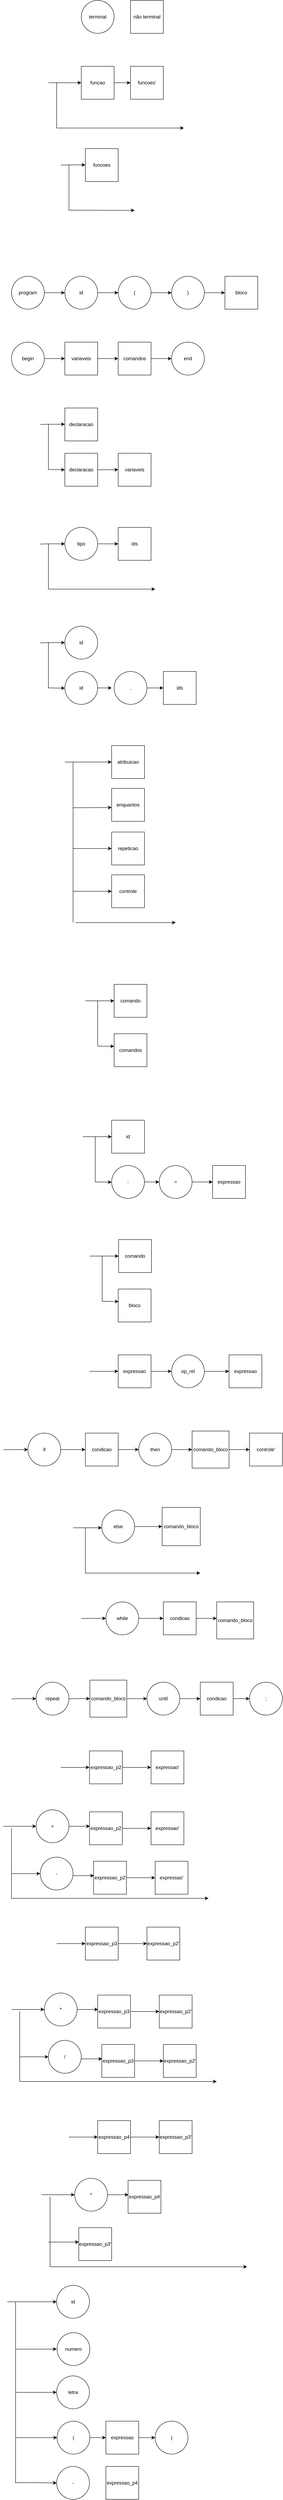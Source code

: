 <mxfile version="22.0.8" type="google">
  <diagram name="Page-1" id="uNzQ87DJWToN2N2YwW9R">
    <mxGraphModel grid="1" page="1" gridSize="10" guides="1" tooltips="1" connect="1" arrows="1" fold="1" pageScale="1" pageWidth="827" pageHeight="1169" math="0" shadow="0">
      <root>
        <mxCell id="0" />
        <mxCell id="1" parent="0" />
        <mxCell id="LjTkNdP1hN30SCUyjsGu-1" value="terminal" style="ellipse;whiteSpace=wrap;html=1;aspect=fixed;" vertex="1" parent="1">
          <mxGeometry x="260" y="-160" width="80" height="80" as="geometry" />
        </mxCell>
        <mxCell id="LjTkNdP1hN30SCUyjsGu-2" value="não terminal" style="whiteSpace=wrap;html=1;aspect=fixed;" vertex="1" parent="1">
          <mxGeometry x="380" y="-160" width="80" height="80" as="geometry" />
        </mxCell>
        <mxCell id="LjTkNdP1hN30SCUyjsGu-8" style="edgeStyle=orthogonalEdgeStyle;rounded=0;orthogonalLoop=1;jettySize=auto;html=1;" edge="1" parent="1" source="LjTkNdP1hN30SCUyjsGu-3" target="LjTkNdP1hN30SCUyjsGu-4">
          <mxGeometry relative="1" as="geometry" />
        </mxCell>
        <mxCell id="LjTkNdP1hN30SCUyjsGu-3" value="program" style="ellipse;whiteSpace=wrap;html=1;aspect=fixed;" vertex="1" parent="1">
          <mxGeometry x="90" y="510" width="80" height="80" as="geometry" />
        </mxCell>
        <mxCell id="LjTkNdP1hN30SCUyjsGu-9" style="edgeStyle=orthogonalEdgeStyle;rounded=0;orthogonalLoop=1;jettySize=auto;html=1;entryX=0;entryY=0.5;entryDx=0;entryDy=0;" edge="1" parent="1" source="LjTkNdP1hN30SCUyjsGu-4" target="LjTkNdP1hN30SCUyjsGu-5">
          <mxGeometry relative="1" as="geometry" />
        </mxCell>
        <mxCell id="LjTkNdP1hN30SCUyjsGu-4" value="id" style="ellipse;whiteSpace=wrap;html=1;aspect=fixed;" vertex="1" parent="1">
          <mxGeometry x="220" y="510" width="80" height="80" as="geometry" />
        </mxCell>
        <mxCell id="LjTkNdP1hN30SCUyjsGu-10" style="edgeStyle=orthogonalEdgeStyle;rounded=0;orthogonalLoop=1;jettySize=auto;html=1;entryX=0;entryY=0.5;entryDx=0;entryDy=0;" edge="1" parent="1" source="LjTkNdP1hN30SCUyjsGu-5" target="LjTkNdP1hN30SCUyjsGu-6">
          <mxGeometry relative="1" as="geometry" />
        </mxCell>
        <mxCell id="LjTkNdP1hN30SCUyjsGu-5" value="(" style="ellipse;whiteSpace=wrap;html=1;aspect=fixed;" vertex="1" parent="1">
          <mxGeometry x="350" y="510" width="80" height="80" as="geometry" />
        </mxCell>
        <mxCell id="LjTkNdP1hN30SCUyjsGu-11" style="edgeStyle=orthogonalEdgeStyle;rounded=0;orthogonalLoop=1;jettySize=auto;html=1;entryX=0;entryY=0.5;entryDx=0;entryDy=0;" edge="1" parent="1" source="LjTkNdP1hN30SCUyjsGu-6" target="LjTkNdP1hN30SCUyjsGu-7">
          <mxGeometry relative="1" as="geometry" />
        </mxCell>
        <mxCell id="LjTkNdP1hN30SCUyjsGu-6" value=")" style="ellipse;whiteSpace=wrap;html=1;aspect=fixed;" vertex="1" parent="1">
          <mxGeometry x="480" y="510" width="80" height="80" as="geometry" />
        </mxCell>
        <mxCell id="LjTkNdP1hN30SCUyjsGu-7" value="bloco" style="whiteSpace=wrap;html=1;aspect=fixed;" vertex="1" parent="1">
          <mxGeometry x="610" y="510" width="80" height="80" as="geometry" />
        </mxCell>
        <mxCell id="LjTkNdP1hN30SCUyjsGu-26" style="edgeStyle=orthogonalEdgeStyle;rounded=0;orthogonalLoop=1;jettySize=auto;html=1;entryX=0;entryY=0.5;entryDx=0;entryDy=0;" edge="1" parent="1" source="LjTkNdP1hN30SCUyjsGu-22" target="LjTkNdP1hN30SCUyjsGu-23">
          <mxGeometry relative="1" as="geometry" />
        </mxCell>
        <mxCell id="LjTkNdP1hN30SCUyjsGu-22" value="funcao" style="whiteSpace=wrap;html=1;aspect=fixed;" vertex="1" parent="1">
          <mxGeometry x="260" width="80" height="80" as="geometry" />
        </mxCell>
        <mxCell id="LjTkNdP1hN30SCUyjsGu-23" value="funcoes&#39;" style="whiteSpace=wrap;html=1;aspect=fixed;" vertex="1" parent="1">
          <mxGeometry x="380" width="80" height="80" as="geometry" />
        </mxCell>
        <mxCell id="LjTkNdP1hN30SCUyjsGu-25" value="" style="endArrow=classic;html=1;rounded=0;entryX=0;entryY=0.5;entryDx=0;entryDy=0;" edge="1" parent="1" target="LjTkNdP1hN30SCUyjsGu-22">
          <mxGeometry width="50" height="50" relative="1" as="geometry">
            <mxPoint x="180" y="40" as="sourcePoint" />
            <mxPoint x="190" y="20" as="targetPoint" />
          </mxGeometry>
        </mxCell>
        <mxCell id="LjTkNdP1hN30SCUyjsGu-29" value="" style="endArrow=classic;html=1;rounded=0;" edge="1" parent="1">
          <mxGeometry width="50" height="50" relative="1" as="geometry">
            <mxPoint x="200" y="150" as="sourcePoint" />
            <mxPoint x="510" y="150" as="targetPoint" />
          </mxGeometry>
        </mxCell>
        <mxCell id="LjTkNdP1hN30SCUyjsGu-30" value="" style="endArrow=none;html=1;rounded=0;" edge="1" parent="1">
          <mxGeometry width="50" height="50" relative="1" as="geometry">
            <mxPoint x="200" y="150" as="sourcePoint" />
            <mxPoint x="200" y="40" as="targetPoint" />
          </mxGeometry>
        </mxCell>
        <mxCell id="LjTkNdP1hN30SCUyjsGu-36" style="edgeStyle=orthogonalEdgeStyle;rounded=0;orthogonalLoop=1;jettySize=auto;html=1;" edge="1" parent="1" source="LjTkNdP1hN30SCUyjsGu-32" target="LjTkNdP1hN30SCUyjsGu-33">
          <mxGeometry relative="1" as="geometry" />
        </mxCell>
        <mxCell id="LjTkNdP1hN30SCUyjsGu-32" value="begin" style="ellipse;whiteSpace=wrap;html=1;aspect=fixed;" vertex="1" parent="1">
          <mxGeometry x="90" y="670" width="80" height="80" as="geometry" />
        </mxCell>
        <mxCell id="LjTkNdP1hN30SCUyjsGu-37" style="edgeStyle=orthogonalEdgeStyle;rounded=0;orthogonalLoop=1;jettySize=auto;html=1;" edge="1" parent="1" source="LjTkNdP1hN30SCUyjsGu-33" target="LjTkNdP1hN30SCUyjsGu-34">
          <mxGeometry relative="1" as="geometry" />
        </mxCell>
        <mxCell id="LjTkNdP1hN30SCUyjsGu-33" value="variaveis" style="whiteSpace=wrap;html=1;aspect=fixed;" vertex="1" parent="1">
          <mxGeometry x="220" y="670" width="80" height="80" as="geometry" />
        </mxCell>
        <mxCell id="LjTkNdP1hN30SCUyjsGu-38" style="edgeStyle=orthogonalEdgeStyle;rounded=0;orthogonalLoop=1;jettySize=auto;html=1;entryX=0;entryY=0.5;entryDx=0;entryDy=0;" edge="1" parent="1" source="LjTkNdP1hN30SCUyjsGu-34" target="LjTkNdP1hN30SCUyjsGu-35">
          <mxGeometry relative="1" as="geometry" />
        </mxCell>
        <mxCell id="LjTkNdP1hN30SCUyjsGu-34" value="comandos" style="whiteSpace=wrap;html=1;aspect=fixed;" vertex="1" parent="1">
          <mxGeometry x="350" y="670" width="80" height="80" as="geometry" />
        </mxCell>
        <mxCell id="LjTkNdP1hN30SCUyjsGu-35" value="end" style="ellipse;whiteSpace=wrap;html=1;aspect=fixed;" vertex="1" parent="1">
          <mxGeometry x="480" y="670" width="80" height="80" as="geometry" />
        </mxCell>
        <mxCell id="LjTkNdP1hN30SCUyjsGu-39" value="declaracao" style="whiteSpace=wrap;html=1;aspect=fixed;" vertex="1" parent="1">
          <mxGeometry x="220" y="830" width="80" height="80" as="geometry" />
        </mxCell>
        <mxCell id="LjTkNdP1hN30SCUyjsGu-43" style="edgeStyle=orthogonalEdgeStyle;rounded=0;orthogonalLoop=1;jettySize=auto;html=1;" edge="1" parent="1" source="LjTkNdP1hN30SCUyjsGu-40" target="LjTkNdP1hN30SCUyjsGu-41">
          <mxGeometry relative="1" as="geometry" />
        </mxCell>
        <mxCell id="LjTkNdP1hN30SCUyjsGu-40" value="declaracao" style="whiteSpace=wrap;html=1;aspect=fixed;" vertex="1" parent="1">
          <mxGeometry x="220" y="940" width="80" height="80" as="geometry" />
        </mxCell>
        <mxCell id="LjTkNdP1hN30SCUyjsGu-41" value="variaveis" style="whiteSpace=wrap;html=1;aspect=fixed;" vertex="1" parent="1">
          <mxGeometry x="350" y="940" width="80" height="80" as="geometry" />
        </mxCell>
        <mxCell id="LjTkNdP1hN30SCUyjsGu-42" value="" style="endArrow=classic;html=1;rounded=0;entryX=0;entryY=0.5;entryDx=0;entryDy=0;" edge="1" parent="1">
          <mxGeometry width="50" height="50" relative="1" as="geometry">
            <mxPoint x="160" y="870" as="sourcePoint" />
            <mxPoint x="220" y="869.5" as="targetPoint" />
            <Array as="points">
              <mxPoint x="180" y="869.5" />
            </Array>
          </mxGeometry>
        </mxCell>
        <mxCell id="LjTkNdP1hN30SCUyjsGu-44" value="" style="endArrow=none;html=1;rounded=0;" edge="1" parent="1">
          <mxGeometry width="50" height="50" relative="1" as="geometry">
            <mxPoint x="180" y="980" as="sourcePoint" />
            <mxPoint x="180" y="870" as="targetPoint" />
          </mxGeometry>
        </mxCell>
        <mxCell id="LjTkNdP1hN30SCUyjsGu-45" value="" style="endArrow=classic;html=1;rounded=0;" edge="1" parent="1">
          <mxGeometry width="50" height="50" relative="1" as="geometry">
            <mxPoint x="180" y="979.5" as="sourcePoint" />
            <mxPoint x="220" y="980" as="targetPoint" />
          </mxGeometry>
        </mxCell>
        <mxCell id="LjTkNdP1hN30SCUyjsGu-49" style="edgeStyle=orthogonalEdgeStyle;rounded=0;orthogonalLoop=1;jettySize=auto;html=1;" edge="1" parent="1" source="LjTkNdP1hN30SCUyjsGu-46" target="LjTkNdP1hN30SCUyjsGu-48">
          <mxGeometry relative="1" as="geometry" />
        </mxCell>
        <mxCell id="LjTkNdP1hN30SCUyjsGu-46" value="tipo" style="ellipse;whiteSpace=wrap;html=1;aspect=fixed;" vertex="1" parent="1">
          <mxGeometry x="220" y="1120" width="80" height="80" as="geometry" />
        </mxCell>
        <mxCell id="LjTkNdP1hN30SCUyjsGu-48" value="ids" style="whiteSpace=wrap;html=1;aspect=fixed;" vertex="1" parent="1">
          <mxGeometry x="350" y="1120" width="80" height="80" as="geometry" />
        </mxCell>
        <mxCell id="LjTkNdP1hN30SCUyjsGu-50" value="" style="endArrow=classic;html=1;rounded=0;entryX=0;entryY=0.5;entryDx=0;entryDy=0;" edge="1" parent="1">
          <mxGeometry width="50" height="50" relative="1" as="geometry">
            <mxPoint x="160" y="1160.5" as="sourcePoint" />
            <mxPoint x="220" y="1160" as="targetPoint" />
            <Array as="points">
              <mxPoint x="180" y="1160" />
            </Array>
          </mxGeometry>
        </mxCell>
        <mxCell id="LjTkNdP1hN30SCUyjsGu-51" value="" style="endArrow=none;html=1;rounded=0;" edge="1" parent="1">
          <mxGeometry width="50" height="50" relative="1" as="geometry">
            <mxPoint x="180" y="1270.5" as="sourcePoint" />
            <mxPoint x="180" y="1160.5" as="targetPoint" />
          </mxGeometry>
        </mxCell>
        <mxCell id="LjTkNdP1hN30SCUyjsGu-52" value="" style="endArrow=classic;html=1;rounded=0;" edge="1" parent="1">
          <mxGeometry width="50" height="50" relative="1" as="geometry">
            <mxPoint x="180" y="1270" as="sourcePoint" />
            <mxPoint x="440" y="1270" as="targetPoint" />
          </mxGeometry>
        </mxCell>
        <mxCell id="LjTkNdP1hN30SCUyjsGu-53" value="id" style="ellipse;whiteSpace=wrap;html=1;aspect=fixed;" vertex="1" parent="1">
          <mxGeometry x="220" y="1360" width="80" height="80" as="geometry" />
        </mxCell>
        <mxCell id="LjTkNdP1hN30SCUyjsGu-59" style="edgeStyle=orthogonalEdgeStyle;rounded=0;orthogonalLoop=1;jettySize=auto;html=1;" edge="1" parent="1" source="LjTkNdP1hN30SCUyjsGu-54">
          <mxGeometry relative="1" as="geometry">
            <mxPoint x="334" y="1510" as="targetPoint" />
          </mxGeometry>
        </mxCell>
        <mxCell id="LjTkNdP1hN30SCUyjsGu-54" value="id" style="ellipse;whiteSpace=wrap;html=1;aspect=fixed;" vertex="1" parent="1">
          <mxGeometry x="220" y="1470" width="80" height="80" as="geometry" />
        </mxCell>
        <mxCell id="LjTkNdP1hN30SCUyjsGu-56" value="" style="endArrow=classic;html=1;rounded=0;entryX=0;entryY=0.5;entryDx=0;entryDy=0;" edge="1" parent="1">
          <mxGeometry width="50" height="50" relative="1" as="geometry">
            <mxPoint x="160" y="1400.5" as="sourcePoint" />
            <mxPoint x="220" y="1400" as="targetPoint" />
            <Array as="points">
              <mxPoint x="180" y="1400" />
            </Array>
          </mxGeometry>
        </mxCell>
        <mxCell id="LjTkNdP1hN30SCUyjsGu-57" value="" style="endArrow=none;html=1;rounded=0;" edge="1" parent="1">
          <mxGeometry width="50" height="50" relative="1" as="geometry">
            <mxPoint x="180" y="1510.5" as="sourcePoint" />
            <mxPoint x="180" y="1400.5" as="targetPoint" />
          </mxGeometry>
        </mxCell>
        <mxCell id="LjTkNdP1hN30SCUyjsGu-58" value="" style="endArrow=classic;html=1;rounded=0;" edge="1" parent="1">
          <mxGeometry width="50" height="50" relative="1" as="geometry">
            <mxPoint x="180" y="1510" as="sourcePoint" />
            <mxPoint x="220" y="1510.5" as="targetPoint" />
          </mxGeometry>
        </mxCell>
        <mxCell id="LjTkNdP1hN30SCUyjsGu-60" value="atribuicao" style="whiteSpace=wrap;html=1;aspect=fixed;" vertex="1" parent="1">
          <mxGeometry x="334" y="1650" width="80" height="80" as="geometry" />
        </mxCell>
        <mxCell id="LjTkNdP1hN30SCUyjsGu-61" value="enquantos" style="whiteSpace=wrap;html=1;aspect=fixed;" vertex="1" parent="1">
          <mxGeometry x="334" y="1754" width="80" height="80" as="geometry" />
        </mxCell>
        <mxCell id="LjTkNdP1hN30SCUyjsGu-62" value="repeticao" style="whiteSpace=wrap;html=1;aspect=fixed;" vertex="1" parent="1">
          <mxGeometry x="334" y="1860" width="80" height="80" as="geometry" />
        </mxCell>
        <mxCell id="LjTkNdP1hN30SCUyjsGu-63" value="controle" style="whiteSpace=wrap;html=1;aspect=fixed;" vertex="1" parent="1">
          <mxGeometry x="334" y="1964" width="80" height="80" as="geometry" />
        </mxCell>
        <mxCell id="LjTkNdP1hN30SCUyjsGu-65" value="ids" style="whiteSpace=wrap;html=1;aspect=fixed;" vertex="1" parent="1">
          <mxGeometry x="460" y="1470" width="80" height="80" as="geometry" />
        </mxCell>
        <mxCell id="LjTkNdP1hN30SCUyjsGu-67" style="edgeStyle=orthogonalEdgeStyle;rounded=0;orthogonalLoop=1;jettySize=auto;html=1;" edge="1" parent="1" source="LjTkNdP1hN30SCUyjsGu-66" target="LjTkNdP1hN30SCUyjsGu-65">
          <mxGeometry relative="1" as="geometry" />
        </mxCell>
        <mxCell id="LjTkNdP1hN30SCUyjsGu-66" value="," style="ellipse;whiteSpace=wrap;html=1;aspect=fixed;" vertex="1" parent="1">
          <mxGeometry x="340" y="1470" width="80" height="80" as="geometry" />
        </mxCell>
        <mxCell id="LjTkNdP1hN30SCUyjsGu-71" value="" style="endArrow=classic;html=1;rounded=0;entryX=0;entryY=0.5;entryDx=0;entryDy=0;" edge="1" parent="1">
          <mxGeometry width="50" height="50" relative="1" as="geometry">
            <mxPoint x="220" y="1690" as="sourcePoint" />
            <mxPoint x="334" y="1690" as="targetPoint" />
            <Array as="points">
              <mxPoint x="294" y="1690" />
            </Array>
          </mxGeometry>
        </mxCell>
        <mxCell id="LjTkNdP1hN30SCUyjsGu-73" value="" style="endArrow=classic;html=1;rounded=0;" edge="1" parent="1">
          <mxGeometry width="50" height="50" relative="1" as="geometry">
            <mxPoint x="240" y="1801" as="sourcePoint" />
            <mxPoint x="334" y="1800.5" as="targetPoint" />
          </mxGeometry>
        </mxCell>
        <mxCell id="LjTkNdP1hN30SCUyjsGu-75" value="" style="endArrow=none;html=1;rounded=0;" edge="1" parent="1">
          <mxGeometry width="50" height="50" relative="1" as="geometry">
            <mxPoint x="240" y="2080" as="sourcePoint" />
            <mxPoint x="240" y="1690" as="targetPoint" />
          </mxGeometry>
        </mxCell>
        <mxCell id="LjTkNdP1hN30SCUyjsGu-77" value="" style="endArrow=classic;html=1;rounded=0;entryX=0;entryY=0.5;entryDx=0;entryDy=0;" edge="1" parent="1" target="LjTkNdP1hN30SCUyjsGu-62">
          <mxGeometry width="50" height="50" relative="1" as="geometry">
            <mxPoint x="240" y="1900" as="sourcePoint" />
            <mxPoint x="320" y="1900" as="targetPoint" />
          </mxGeometry>
        </mxCell>
        <mxCell id="LjTkNdP1hN30SCUyjsGu-78" value="" style="endArrow=classic;html=1;rounded=0;entryX=0;entryY=0.5;entryDx=0;entryDy=0;" edge="1" parent="1" target="LjTkNdP1hN30SCUyjsGu-63">
          <mxGeometry width="50" height="50" relative="1" as="geometry">
            <mxPoint x="240" y="2004" as="sourcePoint" />
            <mxPoint x="314" y="2000.5" as="targetPoint" />
          </mxGeometry>
        </mxCell>
        <mxCell id="LjTkNdP1hN30SCUyjsGu-79" value="" style="endArrow=classic;html=1;rounded=0;" edge="1" parent="1">
          <mxGeometry width="50" height="50" relative="1" as="geometry">
            <mxPoint x="246" y="2080" as="sourcePoint" />
            <mxPoint x="490" y="2080" as="targetPoint" />
          </mxGeometry>
        </mxCell>
        <mxCell id="LjTkNdP1hN30SCUyjsGu-80" value="comando" style="whiteSpace=wrap;html=1;aspect=fixed;" vertex="1" parent="1">
          <mxGeometry x="340" y="2230" width="80" height="80" as="geometry" />
        </mxCell>
        <mxCell id="LjTkNdP1hN30SCUyjsGu-81" value="comandos" style="whiteSpace=wrap;html=1;aspect=fixed;" vertex="1" parent="1">
          <mxGeometry x="340" y="2350" width="80" height="80" as="geometry" />
        </mxCell>
        <mxCell id="LjTkNdP1hN30SCUyjsGu-85" value="" style="endArrow=classic;html=1;rounded=0;entryX=0;entryY=0.5;entryDx=0;entryDy=0;" edge="1" parent="1">
          <mxGeometry width="50" height="50" relative="1" as="geometry">
            <mxPoint x="270" y="2270" as="sourcePoint" />
            <mxPoint x="340" y="2270" as="targetPoint" />
            <Array as="points">
              <mxPoint x="300" y="2270" />
            </Array>
          </mxGeometry>
        </mxCell>
        <mxCell id="LjTkNdP1hN30SCUyjsGu-86" value="" style="endArrow=none;html=1;rounded=0;" edge="1" parent="1">
          <mxGeometry width="50" height="50" relative="1" as="geometry">
            <mxPoint x="300" y="2380.5" as="sourcePoint" />
            <mxPoint x="300" y="2270.5" as="targetPoint" />
          </mxGeometry>
        </mxCell>
        <mxCell id="LjTkNdP1hN30SCUyjsGu-87" value="" style="endArrow=classic;html=1;rounded=0;" edge="1" parent="1">
          <mxGeometry width="50" height="50" relative="1" as="geometry">
            <mxPoint x="300" y="2380" as="sourcePoint" />
            <mxPoint x="340" y="2380.5" as="targetPoint" />
          </mxGeometry>
        </mxCell>
        <mxCell id="LjTkNdP1hN30SCUyjsGu-88" value="id" style="whiteSpace=wrap;html=1;aspect=fixed;" vertex="1" parent="1">
          <mxGeometry x="334" y="2560" width="80" height="80" as="geometry" />
        </mxCell>
        <mxCell id="LjTkNdP1hN30SCUyjsGu-90" value="" style="endArrow=classic;html=1;rounded=0;entryX=0;entryY=0.5;entryDx=0;entryDy=0;" edge="1" parent="1">
          <mxGeometry width="50" height="50" relative="1" as="geometry">
            <mxPoint x="264" y="2600" as="sourcePoint" />
            <mxPoint x="334" y="2600" as="targetPoint" />
            <Array as="points">
              <mxPoint x="294" y="2600" />
            </Array>
          </mxGeometry>
        </mxCell>
        <mxCell id="LjTkNdP1hN30SCUyjsGu-91" value="" style="endArrow=none;html=1;rounded=0;" edge="1" parent="1">
          <mxGeometry width="50" height="50" relative="1" as="geometry">
            <mxPoint x="294" y="2710.5" as="sourcePoint" />
            <mxPoint x="294" y="2600.5" as="targetPoint" />
          </mxGeometry>
        </mxCell>
        <mxCell id="LjTkNdP1hN30SCUyjsGu-92" value="" style="endArrow=classic;html=1;rounded=0;" edge="1" parent="1">
          <mxGeometry width="50" height="50" relative="1" as="geometry">
            <mxPoint x="294" y="2710" as="sourcePoint" />
            <mxPoint x="334" y="2710.5" as="targetPoint" />
          </mxGeometry>
        </mxCell>
        <mxCell id="LjTkNdP1hN30SCUyjsGu-95" style="edgeStyle=orthogonalEdgeStyle;rounded=0;orthogonalLoop=1;jettySize=auto;html=1;" edge="1" parent="1" source="LjTkNdP1hN30SCUyjsGu-93" target="LjTkNdP1hN30SCUyjsGu-94">
          <mxGeometry relative="1" as="geometry" />
        </mxCell>
        <mxCell id="LjTkNdP1hN30SCUyjsGu-93" value=":" style="ellipse;whiteSpace=wrap;html=1;aspect=fixed;" vertex="1" parent="1">
          <mxGeometry x="334" y="2670" width="80" height="80" as="geometry" />
        </mxCell>
        <mxCell id="LjTkNdP1hN30SCUyjsGu-97" style="edgeStyle=orthogonalEdgeStyle;rounded=0;orthogonalLoop=1;jettySize=auto;html=1;entryX=0;entryY=0.5;entryDx=0;entryDy=0;" edge="1" parent="1" source="LjTkNdP1hN30SCUyjsGu-94" target="LjTkNdP1hN30SCUyjsGu-96">
          <mxGeometry relative="1" as="geometry" />
        </mxCell>
        <mxCell id="LjTkNdP1hN30SCUyjsGu-94" value="=" style="ellipse;whiteSpace=wrap;html=1;aspect=fixed;" vertex="1" parent="1">
          <mxGeometry x="450" y="2670" width="80" height="80" as="geometry" />
        </mxCell>
        <mxCell id="LjTkNdP1hN30SCUyjsGu-96" value="expressao" style="whiteSpace=wrap;html=1;aspect=fixed;" vertex="1" parent="1">
          <mxGeometry x="580" y="2670" width="80" height="80" as="geometry" />
        </mxCell>
        <mxCell id="LjTkNdP1hN30SCUyjsGu-98" value="comando" style="whiteSpace=wrap;html=1;aspect=fixed;" vertex="1" parent="1">
          <mxGeometry x="351" y="2850" width="80" height="80" as="geometry" />
        </mxCell>
        <mxCell id="LjTkNdP1hN30SCUyjsGu-99" value="" style="endArrow=classic;html=1;rounded=0;entryX=0;entryY=0.5;entryDx=0;entryDy=0;" edge="1" parent="1">
          <mxGeometry width="50" height="50" relative="1" as="geometry">
            <mxPoint x="281" y="2890" as="sourcePoint" />
            <mxPoint x="351" y="2890" as="targetPoint" />
            <Array as="points">
              <mxPoint x="311" y="2890" />
            </Array>
          </mxGeometry>
        </mxCell>
        <mxCell id="LjTkNdP1hN30SCUyjsGu-100" value="" style="endArrow=none;html=1;rounded=0;" edge="1" parent="1">
          <mxGeometry width="50" height="50" relative="1" as="geometry">
            <mxPoint x="311" y="3000.5" as="sourcePoint" />
            <mxPoint x="311" y="2890.5" as="targetPoint" />
          </mxGeometry>
        </mxCell>
        <mxCell id="LjTkNdP1hN30SCUyjsGu-101" value="" style="endArrow=classic;html=1;rounded=0;" edge="1" parent="1">
          <mxGeometry width="50" height="50" relative="1" as="geometry">
            <mxPoint x="311" y="3000" as="sourcePoint" />
            <mxPoint x="351" y="3000.5" as="targetPoint" />
          </mxGeometry>
        </mxCell>
        <mxCell id="LjTkNdP1hN30SCUyjsGu-104" value="bloco" style="whiteSpace=wrap;html=1;aspect=fixed;" vertex="1" parent="1">
          <mxGeometry x="350" y="2970" width="80" height="80" as="geometry" />
        </mxCell>
        <mxCell id="LjTkNdP1hN30SCUyjsGu-109" style="edgeStyle=orthogonalEdgeStyle;rounded=0;orthogonalLoop=1;jettySize=auto;html=1;entryX=0;entryY=0.5;entryDx=0;entryDy=0;" edge="1" parent="1" source="LjTkNdP1hN30SCUyjsGu-106" target="LjTkNdP1hN30SCUyjsGu-108">
          <mxGeometry relative="1" as="geometry" />
        </mxCell>
        <mxCell id="LjTkNdP1hN30SCUyjsGu-106" value="expressao" style="whiteSpace=wrap;html=1;aspect=fixed;" vertex="1" parent="1">
          <mxGeometry x="350" y="3130" width="80" height="80" as="geometry" />
        </mxCell>
        <mxCell id="LjTkNdP1hN30SCUyjsGu-107" value="" style="endArrow=classic;html=1;rounded=0;entryX=0;entryY=0.5;entryDx=0;entryDy=0;" edge="1" parent="1">
          <mxGeometry width="50" height="50" relative="1" as="geometry">
            <mxPoint x="280" y="3170" as="sourcePoint" />
            <mxPoint x="350" y="3170" as="targetPoint" />
            <Array as="points">
              <mxPoint x="310" y="3170" />
            </Array>
          </mxGeometry>
        </mxCell>
        <mxCell id="LjTkNdP1hN30SCUyjsGu-111" style="edgeStyle=orthogonalEdgeStyle;rounded=0;orthogonalLoop=1;jettySize=auto;html=1;entryX=0;entryY=0.5;entryDx=0;entryDy=0;" edge="1" parent="1" source="LjTkNdP1hN30SCUyjsGu-108" target="LjTkNdP1hN30SCUyjsGu-110">
          <mxGeometry relative="1" as="geometry" />
        </mxCell>
        <mxCell id="LjTkNdP1hN30SCUyjsGu-108" value="op_rel" style="ellipse;whiteSpace=wrap;html=1;aspect=fixed;" vertex="1" parent="1">
          <mxGeometry x="480" y="3130" width="80" height="80" as="geometry" />
        </mxCell>
        <mxCell id="LjTkNdP1hN30SCUyjsGu-110" value="expressao" style="whiteSpace=wrap;html=1;aspect=fixed;" vertex="1" parent="1">
          <mxGeometry x="620" y="3130" width="80" height="80" as="geometry" />
        </mxCell>
        <mxCell id="LjTkNdP1hN30SCUyjsGu-115" style="edgeStyle=orthogonalEdgeStyle;rounded=0;orthogonalLoop=1;jettySize=auto;html=1;" edge="1" parent="1" source="LjTkNdP1hN30SCUyjsGu-112" target="LjTkNdP1hN30SCUyjsGu-114">
          <mxGeometry relative="1" as="geometry" />
        </mxCell>
        <mxCell id="LjTkNdP1hN30SCUyjsGu-112" value="if" style="ellipse;whiteSpace=wrap;html=1;aspect=fixed;" vertex="1" parent="1">
          <mxGeometry x="130" y="3320" width="80" height="80" as="geometry" />
        </mxCell>
        <mxCell id="LjTkNdP1hN30SCUyjsGu-113" value="" style="endArrow=classic;html=1;rounded=0;entryX=0;entryY=0.5;entryDx=0;entryDy=0;" edge="1" parent="1">
          <mxGeometry width="50" height="50" relative="1" as="geometry">
            <mxPoint x="70" y="3360.5" as="sourcePoint" />
            <mxPoint x="130" y="3360" as="targetPoint" />
            <Array as="points">
              <mxPoint x="90" y="3360" />
            </Array>
          </mxGeometry>
        </mxCell>
        <mxCell id="LjTkNdP1hN30SCUyjsGu-117" style="edgeStyle=orthogonalEdgeStyle;rounded=0;orthogonalLoop=1;jettySize=auto;html=1;entryX=0;entryY=0.5;entryDx=0;entryDy=0;" edge="1" parent="1" source="LjTkNdP1hN30SCUyjsGu-114" target="LjTkNdP1hN30SCUyjsGu-116">
          <mxGeometry relative="1" as="geometry" />
        </mxCell>
        <mxCell id="LjTkNdP1hN30SCUyjsGu-114" value="condicao" style="whiteSpace=wrap;html=1;aspect=fixed;" vertex="1" parent="1">
          <mxGeometry x="270" y="3320" width="80" height="80" as="geometry" />
        </mxCell>
        <mxCell id="LjTkNdP1hN30SCUyjsGu-128" style="edgeStyle=orthogonalEdgeStyle;rounded=0;orthogonalLoop=1;jettySize=auto;html=1;" edge="1" parent="1" source="LjTkNdP1hN30SCUyjsGu-116" target="LjTkNdP1hN30SCUyjsGu-124">
          <mxGeometry relative="1" as="geometry" />
        </mxCell>
        <mxCell id="LjTkNdP1hN30SCUyjsGu-116" value="then" style="ellipse;whiteSpace=wrap;html=1;aspect=fixed;" vertex="1" parent="1">
          <mxGeometry x="400" y="3320" width="80" height="80" as="geometry" />
        </mxCell>
        <mxCell id="LjTkNdP1hN30SCUyjsGu-129" style="edgeStyle=orthogonalEdgeStyle;rounded=0;orthogonalLoop=1;jettySize=auto;html=1;entryX=0;entryY=0.5;entryDx=0;entryDy=0;" edge="1" parent="1" source="LjTkNdP1hN30SCUyjsGu-124" target="LjTkNdP1hN30SCUyjsGu-126">
          <mxGeometry relative="1" as="geometry" />
        </mxCell>
        <mxCell id="LjTkNdP1hN30SCUyjsGu-124" value="comando_bloco" style="whiteSpace=wrap;html=1;aspect=fixed;" vertex="1" parent="1">
          <mxGeometry x="530" y="3315" width="90" height="90" as="geometry" />
        </mxCell>
        <mxCell id="LjTkNdP1hN30SCUyjsGu-126" value="controle&#39;" style="whiteSpace=wrap;html=1;aspect=fixed;" vertex="1" parent="1">
          <mxGeometry x="670" y="3320" width="80" height="80" as="geometry" />
        </mxCell>
        <mxCell id="LjTkNdP1hN30SCUyjsGu-133" style="edgeStyle=orthogonalEdgeStyle;rounded=0;orthogonalLoop=1;jettySize=auto;html=1;entryX=0;entryY=0.5;entryDx=0;entryDy=0;" edge="1" parent="1" source="LjTkNdP1hN30SCUyjsGu-130" target="LjTkNdP1hN30SCUyjsGu-132">
          <mxGeometry relative="1" as="geometry" />
        </mxCell>
        <mxCell id="LjTkNdP1hN30SCUyjsGu-130" value="else" style="ellipse;whiteSpace=wrap;html=1;aspect=fixed;" vertex="1" parent="1">
          <mxGeometry x="310" y="3507" width="80" height="80" as="geometry" />
        </mxCell>
        <mxCell id="LjTkNdP1hN30SCUyjsGu-132" value="comando_bloco" style="whiteSpace=wrap;html=1;aspect=fixed;" vertex="1" parent="1">
          <mxGeometry x="457" y="3500.5" width="93" height="93" as="geometry" />
        </mxCell>
        <mxCell id="LjTkNdP1hN30SCUyjsGu-137" value="" style="endArrow=classic;html=1;rounded=0;entryX=0;entryY=0.5;entryDx=0;entryDy=0;" edge="1" parent="1">
          <mxGeometry width="50" height="50" relative="1" as="geometry">
            <mxPoint x="240" y="3550" as="sourcePoint" />
            <mxPoint x="310" y="3550" as="targetPoint" />
            <Array as="points">
              <mxPoint x="270" y="3550" />
            </Array>
          </mxGeometry>
        </mxCell>
        <mxCell id="LjTkNdP1hN30SCUyjsGu-138" value="" style="endArrow=none;html=1;rounded=0;" edge="1" parent="1">
          <mxGeometry width="50" height="50" relative="1" as="geometry">
            <mxPoint x="270" y="3660.5" as="sourcePoint" />
            <mxPoint x="270" y="3550.5" as="targetPoint" />
          </mxGeometry>
        </mxCell>
        <mxCell id="LjTkNdP1hN30SCUyjsGu-139" value="" style="endArrow=classic;html=1;rounded=0;" edge="1" parent="1">
          <mxGeometry width="50" height="50" relative="1" as="geometry">
            <mxPoint x="270" y="3660" as="sourcePoint" />
            <mxPoint x="550" y="3660" as="targetPoint" />
          </mxGeometry>
        </mxCell>
        <mxCell id="LjTkNdP1hN30SCUyjsGu-140" style="edgeStyle=orthogonalEdgeStyle;rounded=0;orthogonalLoop=1;jettySize=auto;html=1;" edge="1" parent="1" source="LjTkNdP1hN30SCUyjsGu-141" target="LjTkNdP1hN30SCUyjsGu-144">
          <mxGeometry relative="1" as="geometry" />
        </mxCell>
        <mxCell id="LjTkNdP1hN30SCUyjsGu-141" value="while" style="ellipse;whiteSpace=wrap;html=1;aspect=fixed;" vertex="1" parent="1">
          <mxGeometry x="320" y="3730" width="80" height="80" as="geometry" />
        </mxCell>
        <mxCell id="LjTkNdP1hN30SCUyjsGu-142" value="" style="endArrow=classic;html=1;rounded=0;entryX=0;entryY=0.5;entryDx=0;entryDy=0;" edge="1" parent="1">
          <mxGeometry width="50" height="50" relative="1" as="geometry">
            <mxPoint x="260" y="3770.5" as="sourcePoint" />
            <mxPoint x="320" y="3770" as="targetPoint" />
            <Array as="points">
              <mxPoint x="280" y="3770" />
            </Array>
          </mxGeometry>
        </mxCell>
        <mxCell id="LjTkNdP1hN30SCUyjsGu-143" style="edgeStyle=orthogonalEdgeStyle;rounded=0;orthogonalLoop=1;jettySize=auto;html=1;entryX=0;entryY=0.5;entryDx=0;entryDy=0;" edge="1" parent="1" source="LjTkNdP1hN30SCUyjsGu-144">
          <mxGeometry relative="1" as="geometry">
            <mxPoint x="590" y="3770" as="targetPoint" />
          </mxGeometry>
        </mxCell>
        <mxCell id="LjTkNdP1hN30SCUyjsGu-144" value="condicao" style="whiteSpace=wrap;html=1;aspect=fixed;" vertex="1" parent="1">
          <mxGeometry x="460" y="3730" width="80" height="80" as="geometry" />
        </mxCell>
        <mxCell id="LjTkNdP1hN30SCUyjsGu-147" value="comando_bloco" style="whiteSpace=wrap;html=1;aspect=fixed;" vertex="1" parent="1">
          <mxGeometry x="590" y="3730" width="90" height="90" as="geometry" />
        </mxCell>
        <mxCell id="LjTkNdP1hN30SCUyjsGu-152" style="edgeStyle=orthogonalEdgeStyle;rounded=0;orthogonalLoop=1;jettySize=auto;html=1;" edge="1" parent="1" source="LjTkNdP1hN30SCUyjsGu-149" target="LjTkNdP1hN30SCUyjsGu-151">
          <mxGeometry relative="1" as="geometry" />
        </mxCell>
        <mxCell id="LjTkNdP1hN30SCUyjsGu-149" value="repeat" style="ellipse;whiteSpace=wrap;html=1;aspect=fixed;" vertex="1" parent="1">
          <mxGeometry x="150" y="3925" width="80" height="80" as="geometry" />
        </mxCell>
        <mxCell id="LjTkNdP1hN30SCUyjsGu-150" value="" style="endArrow=classic;html=1;rounded=0;entryX=0;entryY=0.5;entryDx=0;entryDy=0;" edge="1" parent="1">
          <mxGeometry width="50" height="50" relative="1" as="geometry">
            <mxPoint x="90" y="3965.5" as="sourcePoint" />
            <mxPoint x="150" y="3965" as="targetPoint" />
            <Array as="points">
              <mxPoint x="110" y="3965" />
            </Array>
          </mxGeometry>
        </mxCell>
        <mxCell id="LjTkNdP1hN30SCUyjsGu-154" style="edgeStyle=orthogonalEdgeStyle;rounded=0;orthogonalLoop=1;jettySize=auto;html=1;entryX=0;entryY=0.5;entryDx=0;entryDy=0;" edge="1" parent="1" source="LjTkNdP1hN30SCUyjsGu-151" target="LjTkNdP1hN30SCUyjsGu-153">
          <mxGeometry relative="1" as="geometry" />
        </mxCell>
        <mxCell id="LjTkNdP1hN30SCUyjsGu-151" value="comando_bloco" style="whiteSpace=wrap;html=1;aspect=fixed;" vertex="1" parent="1">
          <mxGeometry x="281" y="3920" width="90" height="90" as="geometry" />
        </mxCell>
        <mxCell id="LjTkNdP1hN30SCUyjsGu-156" style="edgeStyle=orthogonalEdgeStyle;rounded=0;orthogonalLoop=1;jettySize=auto;html=1;entryX=0;entryY=0.5;entryDx=0;entryDy=0;" edge="1" parent="1" source="LjTkNdP1hN30SCUyjsGu-153" target="LjTkNdP1hN30SCUyjsGu-155">
          <mxGeometry relative="1" as="geometry" />
        </mxCell>
        <mxCell id="LjTkNdP1hN30SCUyjsGu-153" value="until" style="ellipse;whiteSpace=wrap;html=1;aspect=fixed;" vertex="1" parent="1">
          <mxGeometry x="420" y="3925" width="80" height="80" as="geometry" />
        </mxCell>
        <mxCell id="LjTkNdP1hN30SCUyjsGu-158" style="edgeStyle=orthogonalEdgeStyle;rounded=0;orthogonalLoop=1;jettySize=auto;html=1;entryX=0;entryY=0.5;entryDx=0;entryDy=0;" edge="1" parent="1" source="LjTkNdP1hN30SCUyjsGu-155" target="LjTkNdP1hN30SCUyjsGu-157">
          <mxGeometry relative="1" as="geometry" />
        </mxCell>
        <mxCell id="LjTkNdP1hN30SCUyjsGu-155" value="condicao" style="whiteSpace=wrap;html=1;aspect=fixed;" vertex="1" parent="1">
          <mxGeometry x="550" y="3925" width="80" height="80" as="geometry" />
        </mxCell>
        <mxCell id="LjTkNdP1hN30SCUyjsGu-157" value=";" style="ellipse;whiteSpace=wrap;html=1;aspect=fixed;" vertex="1" parent="1">
          <mxGeometry x="670" y="3925" width="80" height="80" as="geometry" />
        </mxCell>
        <mxCell id="LjTkNdP1hN30SCUyjsGu-162" style="edgeStyle=orthogonalEdgeStyle;rounded=0;orthogonalLoop=1;jettySize=auto;html=1;" edge="1" parent="1" source="LjTkNdP1hN30SCUyjsGu-159" target="LjTkNdP1hN30SCUyjsGu-161">
          <mxGeometry relative="1" as="geometry" />
        </mxCell>
        <mxCell id="LjTkNdP1hN30SCUyjsGu-159" value="expressao_p2" style="whiteSpace=wrap;html=1;aspect=fixed;" vertex="1" parent="1">
          <mxGeometry x="280" y="4092" width="80" height="80" as="geometry" />
        </mxCell>
        <mxCell id="LjTkNdP1hN30SCUyjsGu-160" value="" style="endArrow=classic;html=1;rounded=0;entryX=0;entryY=0.5;entryDx=0;entryDy=0;" edge="1" parent="1">
          <mxGeometry width="50" height="50" relative="1" as="geometry">
            <mxPoint x="210" y="4132" as="sourcePoint" />
            <mxPoint x="280" y="4132" as="targetPoint" />
            <Array as="points">
              <mxPoint x="240" y="4132" />
            </Array>
          </mxGeometry>
        </mxCell>
        <mxCell id="LjTkNdP1hN30SCUyjsGu-161" value="expressao&#39;" style="whiteSpace=wrap;html=1;aspect=fixed;" vertex="1" parent="1">
          <mxGeometry x="430" y="4092" width="80" height="80" as="geometry" />
        </mxCell>
        <mxCell id="LjTkNdP1hN30SCUyjsGu-168" style="edgeStyle=orthogonalEdgeStyle;rounded=0;orthogonalLoop=1;jettySize=auto;html=1;" edge="1" parent="1" source="LjTkNdP1hN30SCUyjsGu-169">
          <mxGeometry relative="1" as="geometry">
            <mxPoint x="281" y="4275" as="targetPoint" />
          </mxGeometry>
        </mxCell>
        <mxCell id="LjTkNdP1hN30SCUyjsGu-169" value="+" style="ellipse;whiteSpace=wrap;html=1;aspect=fixed;" vertex="1" parent="1">
          <mxGeometry x="150" y="4235" width="80" height="80" as="geometry" />
        </mxCell>
        <mxCell id="LjTkNdP1hN30SCUyjsGu-170" value="" style="endArrow=classic;html=1;rounded=0;entryX=0;entryY=0.5;entryDx=0;entryDy=0;" edge="1" parent="1">
          <mxGeometry width="50" height="50" relative="1" as="geometry">
            <mxPoint x="70" y="4275" as="sourcePoint" />
            <mxPoint x="150" y="4275" as="targetPoint" />
            <Array as="points">
              <mxPoint x="110" y="4275" />
            </Array>
          </mxGeometry>
        </mxCell>
        <mxCell id="LjTkNdP1hN30SCUyjsGu-172" style="edgeStyle=orthogonalEdgeStyle;rounded=0;orthogonalLoop=1;jettySize=auto;html=1;" edge="1" parent="1" source="LjTkNdP1hN30SCUyjsGu-173" target="LjTkNdP1hN30SCUyjsGu-174">
          <mxGeometry relative="1" as="geometry" />
        </mxCell>
        <mxCell id="LjTkNdP1hN30SCUyjsGu-173" value="expressao_p2" style="whiteSpace=wrap;html=1;aspect=fixed;" vertex="1" parent="1">
          <mxGeometry x="280" y="4240" width="80" height="80" as="geometry" />
        </mxCell>
        <mxCell id="LjTkNdP1hN30SCUyjsGu-174" value="expressao&#39;" style="whiteSpace=wrap;html=1;aspect=fixed;" vertex="1" parent="1">
          <mxGeometry x="430" y="4240" width="80" height="80" as="geometry" />
        </mxCell>
        <mxCell id="LjTkNdP1hN30SCUyjsGu-177" value="" style="endArrow=classic;html=1;rounded=0;" edge="1" parent="1">
          <mxGeometry width="50" height="50" relative="1" as="geometry">
            <mxPoint x="90" y="4390" as="sourcePoint" />
            <mxPoint x="160" y="4390" as="targetPoint" />
          </mxGeometry>
        </mxCell>
        <mxCell id="LjTkNdP1hN30SCUyjsGu-178" value="-" style="ellipse;whiteSpace=wrap;html=1;aspect=fixed;" vertex="1" parent="1">
          <mxGeometry x="160" y="4350" width="80" height="80" as="geometry" />
        </mxCell>
        <mxCell id="LjTkNdP1hN30SCUyjsGu-179" style="edgeStyle=orthogonalEdgeStyle;rounded=0;orthogonalLoop=1;jettySize=auto;html=1;" edge="1" parent="1">
          <mxGeometry relative="1" as="geometry">
            <mxPoint x="240" y="4395" as="sourcePoint" />
            <mxPoint x="291" y="4395" as="targetPoint" />
          </mxGeometry>
        </mxCell>
        <mxCell id="LjTkNdP1hN30SCUyjsGu-180" style="edgeStyle=orthogonalEdgeStyle;rounded=0;orthogonalLoop=1;jettySize=auto;html=1;" edge="1" parent="1" source="LjTkNdP1hN30SCUyjsGu-181" target="LjTkNdP1hN30SCUyjsGu-182">
          <mxGeometry relative="1" as="geometry" />
        </mxCell>
        <mxCell id="LjTkNdP1hN30SCUyjsGu-181" value="expressao_p2" style="whiteSpace=wrap;html=1;aspect=fixed;" vertex="1" parent="1">
          <mxGeometry x="290" y="4360" width="80" height="80" as="geometry" />
        </mxCell>
        <mxCell id="LjTkNdP1hN30SCUyjsGu-182" value="expressao&#39;" style="whiteSpace=wrap;html=1;aspect=fixed;" vertex="1" parent="1">
          <mxGeometry x="440" y="4360" width="80" height="80" as="geometry" />
        </mxCell>
        <mxCell id="LjTkNdP1hN30SCUyjsGu-183" value="" style="endArrow=none;html=1;rounded=0;" edge="1" parent="1">
          <mxGeometry width="50" height="50" relative="1" as="geometry">
            <mxPoint x="90" y="4450" as="sourcePoint" />
            <mxPoint x="90" y="4280" as="targetPoint" />
          </mxGeometry>
        </mxCell>
        <mxCell id="LjTkNdP1hN30SCUyjsGu-184" value="" style="endArrow=classic;html=1;rounded=0;" edge="1" parent="1">
          <mxGeometry width="50" height="50" relative="1" as="geometry">
            <mxPoint x="90" y="4450" as="sourcePoint" />
            <mxPoint x="570" y="4450" as="targetPoint" />
          </mxGeometry>
        </mxCell>
        <mxCell id="LjTkNdP1hN30SCUyjsGu-185" style="edgeStyle=orthogonalEdgeStyle;rounded=0;orthogonalLoop=1;jettySize=auto;html=1;" edge="1" parent="1" source="LjTkNdP1hN30SCUyjsGu-186" target="LjTkNdP1hN30SCUyjsGu-188">
          <mxGeometry relative="1" as="geometry" />
        </mxCell>
        <mxCell id="LjTkNdP1hN30SCUyjsGu-186" value="expressao_p3" style="whiteSpace=wrap;html=1;aspect=fixed;" vertex="1" parent="1">
          <mxGeometry x="270" y="4520" width="80" height="80" as="geometry" />
        </mxCell>
        <mxCell id="LjTkNdP1hN30SCUyjsGu-187" value="" style="endArrow=classic;html=1;rounded=0;entryX=0;entryY=0.5;entryDx=0;entryDy=0;" edge="1" parent="1">
          <mxGeometry width="50" height="50" relative="1" as="geometry">
            <mxPoint x="200" y="4560" as="sourcePoint" />
            <mxPoint x="270" y="4560" as="targetPoint" />
            <Array as="points">
              <mxPoint x="230" y="4560" />
            </Array>
          </mxGeometry>
        </mxCell>
        <mxCell id="LjTkNdP1hN30SCUyjsGu-188" value="expressao_p2&#39;" style="whiteSpace=wrap;html=1;aspect=fixed;" vertex="1" parent="1">
          <mxGeometry x="420" y="4520" width="80" height="80" as="geometry" />
        </mxCell>
        <mxCell id="LjTkNdP1hN30SCUyjsGu-189" style="edgeStyle=orthogonalEdgeStyle;rounded=0;orthogonalLoop=1;jettySize=auto;html=1;" edge="1" parent="1" source="LjTkNdP1hN30SCUyjsGu-190">
          <mxGeometry relative="1" as="geometry">
            <mxPoint x="301" y="4720" as="targetPoint" />
          </mxGeometry>
        </mxCell>
        <mxCell id="LjTkNdP1hN30SCUyjsGu-190" value="*" style="ellipse;whiteSpace=wrap;html=1;aspect=fixed;" vertex="1" parent="1">
          <mxGeometry x="170" y="4680" width="80" height="80" as="geometry" />
        </mxCell>
        <mxCell id="LjTkNdP1hN30SCUyjsGu-191" value="" style="endArrow=classic;html=1;rounded=0;entryX=0;entryY=0.5;entryDx=0;entryDy=0;" edge="1" parent="1">
          <mxGeometry width="50" height="50" relative="1" as="geometry">
            <mxPoint x="90" y="4720" as="sourcePoint" />
            <mxPoint x="170" y="4720" as="targetPoint" />
            <Array as="points">
              <mxPoint x="130" y="4720" />
            </Array>
          </mxGeometry>
        </mxCell>
        <mxCell id="LjTkNdP1hN30SCUyjsGu-192" style="edgeStyle=orthogonalEdgeStyle;rounded=0;orthogonalLoop=1;jettySize=auto;html=1;" edge="1" parent="1" source="LjTkNdP1hN30SCUyjsGu-193" target="LjTkNdP1hN30SCUyjsGu-194">
          <mxGeometry relative="1" as="geometry" />
        </mxCell>
        <mxCell id="LjTkNdP1hN30SCUyjsGu-193" value="expressao_p3" style="whiteSpace=wrap;html=1;aspect=fixed;" vertex="1" parent="1">
          <mxGeometry x="300" y="4685" width="80" height="80" as="geometry" />
        </mxCell>
        <mxCell id="LjTkNdP1hN30SCUyjsGu-194" value="expressao_p2&#39;" style="whiteSpace=wrap;html=1;aspect=fixed;" vertex="1" parent="1">
          <mxGeometry x="450" y="4685" width="80" height="80" as="geometry" />
        </mxCell>
        <mxCell id="LjTkNdP1hN30SCUyjsGu-196" value="" style="endArrow=classic;html=1;rounded=0;" edge="1" parent="1">
          <mxGeometry width="50" height="50" relative="1" as="geometry">
            <mxPoint x="110" y="4835" as="sourcePoint" />
            <mxPoint x="180" y="4835" as="targetPoint" />
          </mxGeometry>
        </mxCell>
        <mxCell id="LjTkNdP1hN30SCUyjsGu-197" value="/" style="ellipse;whiteSpace=wrap;html=1;aspect=fixed;" vertex="1" parent="1">
          <mxGeometry x="180" y="4795" width="80" height="80" as="geometry" />
        </mxCell>
        <mxCell id="LjTkNdP1hN30SCUyjsGu-198" style="edgeStyle=orthogonalEdgeStyle;rounded=0;orthogonalLoop=1;jettySize=auto;html=1;" edge="1" parent="1">
          <mxGeometry relative="1" as="geometry">
            <mxPoint x="260" y="4840" as="sourcePoint" />
            <mxPoint x="311" y="4840" as="targetPoint" />
          </mxGeometry>
        </mxCell>
        <mxCell id="LjTkNdP1hN30SCUyjsGu-199" style="edgeStyle=orthogonalEdgeStyle;rounded=0;orthogonalLoop=1;jettySize=auto;html=1;" edge="1" parent="1" source="LjTkNdP1hN30SCUyjsGu-200" target="LjTkNdP1hN30SCUyjsGu-201">
          <mxGeometry relative="1" as="geometry" />
        </mxCell>
        <mxCell id="LjTkNdP1hN30SCUyjsGu-200" value="expressao_p3" style="whiteSpace=wrap;html=1;aspect=fixed;" vertex="1" parent="1">
          <mxGeometry x="310" y="4805" width="80" height="80" as="geometry" />
        </mxCell>
        <mxCell id="LjTkNdP1hN30SCUyjsGu-201" value="expressao_p2&#39;" style="whiteSpace=wrap;html=1;aspect=fixed;" vertex="1" parent="1">
          <mxGeometry x="460" y="4805" width="80" height="80" as="geometry" />
        </mxCell>
        <mxCell id="LjTkNdP1hN30SCUyjsGu-202" value="" style="endArrow=none;html=1;rounded=0;" edge="1" parent="1">
          <mxGeometry width="50" height="50" relative="1" as="geometry">
            <mxPoint x="110" y="4895" as="sourcePoint" />
            <mxPoint x="110" y="4725" as="targetPoint" />
          </mxGeometry>
        </mxCell>
        <mxCell id="LjTkNdP1hN30SCUyjsGu-203" value="" style="endArrow=classic;html=1;rounded=0;" edge="1" parent="1">
          <mxGeometry width="50" height="50" relative="1" as="geometry">
            <mxPoint x="110" y="4895" as="sourcePoint" />
            <mxPoint x="590" y="4895" as="targetPoint" />
          </mxGeometry>
        </mxCell>
        <mxCell id="LjTkNdP1hN30SCUyjsGu-204" style="edgeStyle=orthogonalEdgeStyle;rounded=0;orthogonalLoop=1;jettySize=auto;html=1;" edge="1" parent="1" source="LjTkNdP1hN30SCUyjsGu-205" target="LjTkNdP1hN30SCUyjsGu-207">
          <mxGeometry relative="1" as="geometry" />
        </mxCell>
        <mxCell id="LjTkNdP1hN30SCUyjsGu-205" value="expressao_p4" style="whiteSpace=wrap;html=1;aspect=fixed;" vertex="1" parent="1">
          <mxGeometry x="300" y="4990" width="80" height="80" as="geometry" />
        </mxCell>
        <mxCell id="LjTkNdP1hN30SCUyjsGu-206" value="" style="endArrow=classic;html=1;rounded=0;entryX=0;entryY=0.5;entryDx=0;entryDy=0;" edge="1" parent="1">
          <mxGeometry width="50" height="50" relative="1" as="geometry">
            <mxPoint x="230" y="5030" as="sourcePoint" />
            <mxPoint x="300" y="5030" as="targetPoint" />
            <Array as="points">
              <mxPoint x="260" y="5030" />
            </Array>
          </mxGeometry>
        </mxCell>
        <mxCell id="LjTkNdP1hN30SCUyjsGu-207" value="expressao_p3&#39;" style="whiteSpace=wrap;html=1;aspect=fixed;" vertex="1" parent="1">
          <mxGeometry x="450" y="4990" width="80" height="80" as="geometry" />
        </mxCell>
        <mxCell id="LjTkNdP1hN30SCUyjsGu-208" style="edgeStyle=orthogonalEdgeStyle;rounded=0;orthogonalLoop=1;jettySize=auto;html=1;" edge="1" parent="1" source="LjTkNdP1hN30SCUyjsGu-209">
          <mxGeometry relative="1" as="geometry">
            <mxPoint x="375" y="5170" as="targetPoint" />
          </mxGeometry>
        </mxCell>
        <mxCell id="LjTkNdP1hN30SCUyjsGu-209" value="^" style="ellipse;whiteSpace=wrap;html=1;aspect=fixed;" vertex="1" parent="1">
          <mxGeometry x="244" y="5130" width="80" height="80" as="geometry" />
        </mxCell>
        <mxCell id="LjTkNdP1hN30SCUyjsGu-210" value="" style="endArrow=classic;html=1;rounded=0;entryX=0;entryY=0.5;entryDx=0;entryDy=0;" edge="1" parent="1">
          <mxGeometry width="50" height="50" relative="1" as="geometry">
            <mxPoint x="164" y="5170" as="sourcePoint" />
            <mxPoint x="244" y="5170" as="targetPoint" />
            <Array as="points">
              <mxPoint x="204" y="5170" />
            </Array>
          </mxGeometry>
        </mxCell>
        <mxCell id="LjTkNdP1hN30SCUyjsGu-212" value="expressao_p4" style="whiteSpace=wrap;html=1;aspect=fixed;" vertex="1" parent="1">
          <mxGeometry x="374" y="5135" width="80" height="80" as="geometry" />
        </mxCell>
        <mxCell id="LjTkNdP1hN30SCUyjsGu-215" value="" style="endArrow=classic;html=1;rounded=0;" edge="1" parent="1">
          <mxGeometry width="50" height="50" relative="1" as="geometry">
            <mxPoint x="180" y="5285" as="sourcePoint" />
            <mxPoint x="254" y="5285" as="targetPoint" />
          </mxGeometry>
        </mxCell>
        <mxCell id="LjTkNdP1hN30SCUyjsGu-219" value="expressao_p3&#39;" style="whiteSpace=wrap;html=1;aspect=fixed;" vertex="1" parent="1">
          <mxGeometry x="254" y="5250" width="80" height="80" as="geometry" />
        </mxCell>
        <mxCell id="LjTkNdP1hN30SCUyjsGu-221" value="" style="endArrow=none;html=1;rounded=0;" edge="1" parent="1">
          <mxGeometry width="50" height="50" relative="1" as="geometry">
            <mxPoint x="184" y="5345" as="sourcePoint" />
            <mxPoint x="184" y="5175" as="targetPoint" />
          </mxGeometry>
        </mxCell>
        <mxCell id="LjTkNdP1hN30SCUyjsGu-222" value="" style="endArrow=classic;html=1;rounded=0;" edge="1" parent="1">
          <mxGeometry width="50" height="50" relative="1" as="geometry">
            <mxPoint x="184" y="5345" as="sourcePoint" />
            <mxPoint x="664" y="5345" as="targetPoint" />
          </mxGeometry>
        </mxCell>
        <mxCell id="LjTkNdP1hN30SCUyjsGu-224" value="id" style="ellipse;whiteSpace=wrap;html=1;aspect=fixed;" vertex="1" parent="1">
          <mxGeometry x="200" y="5390" width="80" height="80" as="geometry" />
        </mxCell>
        <mxCell id="LjTkNdP1hN30SCUyjsGu-225" value="" style="endArrow=classic;html=1;rounded=0;entryX=0;entryY=0.5;entryDx=0;entryDy=0;" edge="1" parent="1" target="LjTkNdP1hN30SCUyjsGu-224">
          <mxGeometry width="50" height="50" relative="1" as="geometry">
            <mxPoint x="80" y="5430" as="sourcePoint" />
            <mxPoint x="190" y="5430" as="targetPoint" />
            <Array as="points">
              <mxPoint x="150" y="5430" />
            </Array>
          </mxGeometry>
        </mxCell>
        <mxCell id="LjTkNdP1hN30SCUyjsGu-230" value="" style="endArrow=classic;html=1;rounded=0;" edge="1" parent="1">
          <mxGeometry width="50" height="50" relative="1" as="geometry">
            <mxPoint x="100" y="5545" as="sourcePoint" />
            <mxPoint x="200" y="5545" as="targetPoint" />
          </mxGeometry>
        </mxCell>
        <mxCell id="LjTkNdP1hN30SCUyjsGu-231" value="numero" style="ellipse;whiteSpace=wrap;html=1;aspect=fixed;" vertex="1" parent="1">
          <mxGeometry x="201" y="5505" width="80" height="80" as="geometry" />
        </mxCell>
        <mxCell id="LjTkNdP1hN30SCUyjsGu-238" value="letra" style="ellipse;whiteSpace=wrap;html=1;aspect=fixed;" vertex="1" parent="1">
          <mxGeometry x="200" y="5610" width="80" height="80" as="geometry" />
        </mxCell>
        <mxCell id="LjTkNdP1hN30SCUyjsGu-242" style="edgeStyle=orthogonalEdgeStyle;rounded=0;orthogonalLoop=1;jettySize=auto;html=1;entryX=0;entryY=0.5;entryDx=0;entryDy=0;" edge="1" parent="1" source="LjTkNdP1hN30SCUyjsGu-239" target="LjTkNdP1hN30SCUyjsGu-240">
          <mxGeometry relative="1" as="geometry" />
        </mxCell>
        <mxCell id="LjTkNdP1hN30SCUyjsGu-239" value="(" style="ellipse;whiteSpace=wrap;html=1;aspect=fixed;" vertex="1" parent="1">
          <mxGeometry x="201" y="5720" width="80" height="80" as="geometry" />
        </mxCell>
        <mxCell id="LjTkNdP1hN30SCUyjsGu-243" style="edgeStyle=orthogonalEdgeStyle;rounded=0;orthogonalLoop=1;jettySize=auto;html=1;" edge="1" parent="1" source="LjTkNdP1hN30SCUyjsGu-240" target="LjTkNdP1hN30SCUyjsGu-241">
          <mxGeometry relative="1" as="geometry" />
        </mxCell>
        <mxCell id="LjTkNdP1hN30SCUyjsGu-240" value="expressao" style="whiteSpace=wrap;html=1;aspect=fixed;" vertex="1" parent="1">
          <mxGeometry x="320" y="5720" width="80" height="80" as="geometry" />
        </mxCell>
        <mxCell id="LjTkNdP1hN30SCUyjsGu-241" value=")" style="ellipse;whiteSpace=wrap;html=1;aspect=fixed;" vertex="1" parent="1">
          <mxGeometry x="440" y="5720" width="80" height="80" as="geometry" />
        </mxCell>
        <mxCell id="LjTkNdP1hN30SCUyjsGu-244" value="-" style="ellipse;whiteSpace=wrap;html=1;aspect=fixed;" vertex="1" parent="1">
          <mxGeometry x="200" y="5830" width="80" height="80" as="geometry" />
        </mxCell>
        <mxCell id="LjTkNdP1hN30SCUyjsGu-245" value="expressao_p4" style="whiteSpace=wrap;html=1;aspect=fixed;" vertex="1" parent="1">
          <mxGeometry x="320" y="5830" width="80" height="80" as="geometry" />
        </mxCell>
        <mxCell id="LjTkNdP1hN30SCUyjsGu-248" value="" style="endArrow=none;html=1;rounded=0;" edge="1" parent="1">
          <mxGeometry width="50" height="50" relative="1" as="geometry">
            <mxPoint x="100" y="5870" as="sourcePoint" />
            <mxPoint x="100" y="5430" as="targetPoint" />
          </mxGeometry>
        </mxCell>
        <mxCell id="LjTkNdP1hN30SCUyjsGu-249" value="" style="endArrow=classic;html=1;rounded=0;entryX=0;entryY=0.5;entryDx=0;entryDy=0;" edge="1" parent="1" target="LjTkNdP1hN30SCUyjsGu-238">
          <mxGeometry width="50" height="50" relative="1" as="geometry">
            <mxPoint x="100" y="5650" as="sourcePoint" />
            <mxPoint x="180" y="5650" as="targetPoint" />
          </mxGeometry>
        </mxCell>
        <mxCell id="LjTkNdP1hN30SCUyjsGu-250" value="" style="endArrow=classic;html=1;rounded=0;entryX=0;entryY=0.5;entryDx=0;entryDy=0;" edge="1" parent="1">
          <mxGeometry width="50" height="50" relative="1" as="geometry">
            <mxPoint x="100" y="5760" as="sourcePoint" />
            <mxPoint x="201" y="5760" as="targetPoint" />
            <Array as="points">
              <mxPoint x="171" y="5760" />
            </Array>
          </mxGeometry>
        </mxCell>
        <mxCell id="LjTkNdP1hN30SCUyjsGu-251" value="" style="endArrow=classic;html=1;rounded=0;entryX=0;entryY=0.5;entryDx=0;entryDy=0;" edge="1" parent="1" target="LjTkNdP1hN30SCUyjsGu-244">
          <mxGeometry width="50" height="50" relative="1" as="geometry">
            <mxPoint x="99" y="5869.5" as="sourcePoint" />
            <mxPoint x="180" y="5869.5" as="targetPoint" />
            <Array as="points">
              <mxPoint x="150" y="5869.5" />
            </Array>
          </mxGeometry>
        </mxCell>
        <mxCell id="wwMn9CoPMmTfkZKN9CpG-1" value="funcoes" style="whiteSpace=wrap;html=1;aspect=fixed;" vertex="1" parent="1">
          <mxGeometry x="270" y="200" width="80" height="80" as="geometry" />
        </mxCell>
        <mxCell id="wwMn9CoPMmTfkZKN9CpG-3" value="" style="endArrow=classic;html=1;rounded=0;entryX=0;entryY=0.5;entryDx=0;entryDy=0;" edge="1" parent="1">
          <mxGeometry width="50" height="50" relative="1" as="geometry">
            <mxPoint x="210" y="240" as="sourcePoint" />
            <mxPoint x="270" y="239.5" as="targetPoint" />
            <Array as="points">
              <mxPoint x="230" y="239.5" />
            </Array>
          </mxGeometry>
        </mxCell>
        <mxCell id="wwMn9CoPMmTfkZKN9CpG-4" value="" style="endArrow=none;html=1;rounded=0;" edge="1" parent="1">
          <mxGeometry width="50" height="50" relative="1" as="geometry">
            <mxPoint x="230" y="350" as="sourcePoint" />
            <mxPoint x="230" y="240" as="targetPoint" />
          </mxGeometry>
        </mxCell>
        <mxCell id="wwMn9CoPMmTfkZKN9CpG-5" value="" style="endArrow=classic;html=1;rounded=0;" edge="1" parent="1">
          <mxGeometry width="50" height="50" relative="1" as="geometry">
            <mxPoint x="230" y="349.5" as="sourcePoint" />
            <mxPoint x="390" y="350" as="targetPoint" />
          </mxGeometry>
        </mxCell>
      </root>
    </mxGraphModel>
  </diagram>
</mxfile>
